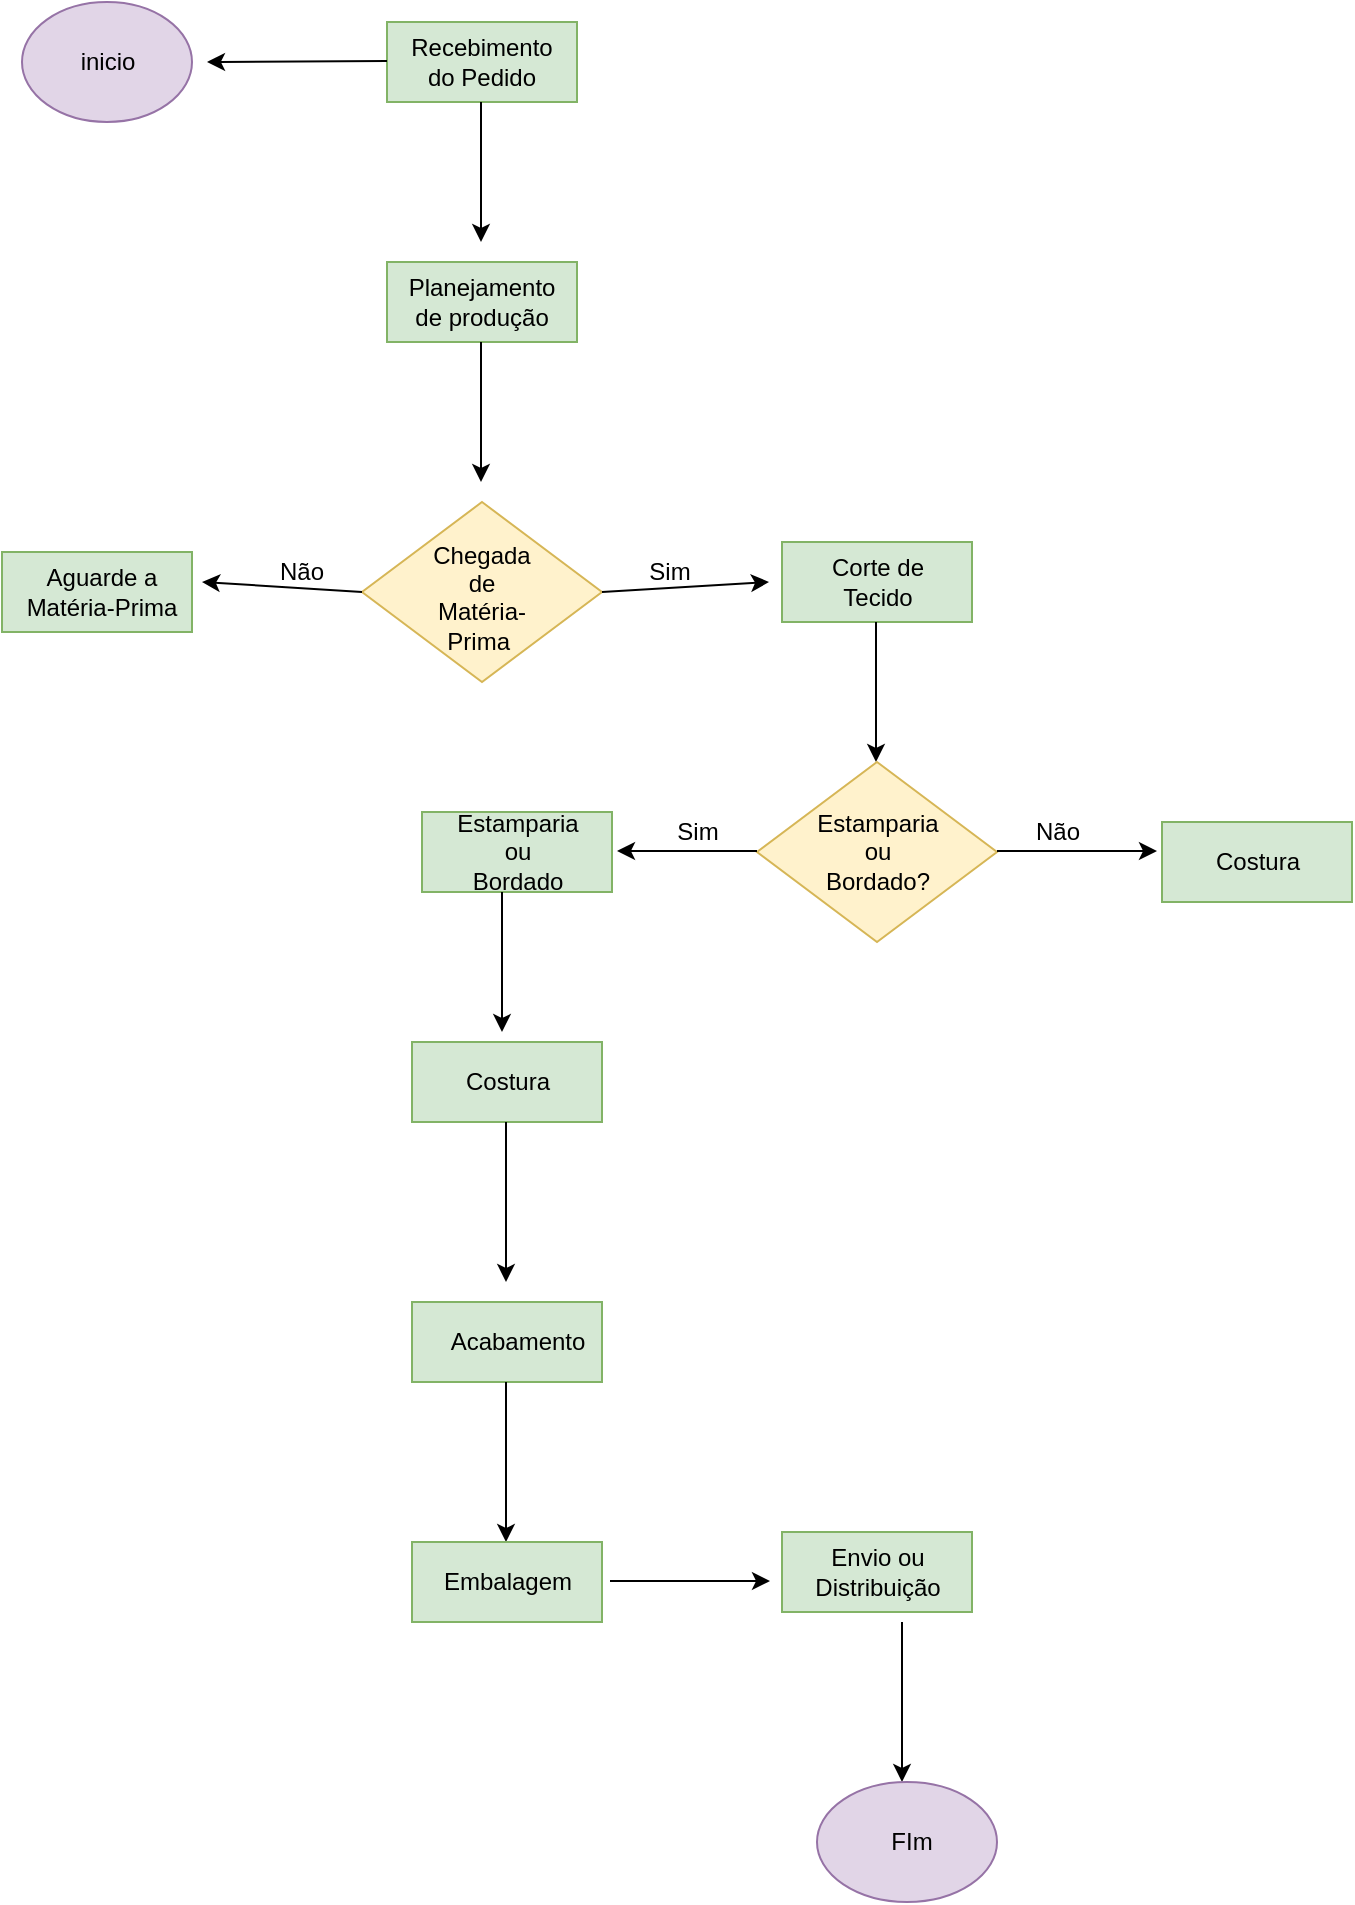 <mxfile version="24.4.5" type="device" pages="2">
  <diagram name="Página-1" id="n4F2fIXht7cokp8Ij1KM">
    <mxGraphModel dx="1434" dy="1951" grid="1" gridSize="10" guides="1" tooltips="1" connect="1" arrows="1" fold="1" page="1" pageScale="1" pageWidth="827" pageHeight="1169" math="0" shadow="0">
      <root>
        <mxCell id="0" />
        <mxCell id="1" parent="0" />
        <mxCell id="-QIOjVmuAW-Z_RPg6oBH-69" value="" style="rounded=0;whiteSpace=wrap;html=1;fillColor=#d5e8d4;strokeColor=#82b366;" vertex="1" parent="1">
          <mxGeometry x="302.5" width="95" height="40" as="geometry" />
        </mxCell>
        <mxCell id="-QIOjVmuAW-Z_RPg6oBH-71" value="Recebimento do Pedido" style="text;html=1;align=center;verticalAlign=middle;whiteSpace=wrap;rounded=0;" vertex="1" parent="1">
          <mxGeometry x="320" y="5" width="60" height="30" as="geometry" />
        </mxCell>
        <mxCell id="-QIOjVmuAW-Z_RPg6oBH-76" value="" style="rounded=0;whiteSpace=wrap;html=1;fillColor=#d5e8d4;strokeColor=#82b366;" vertex="1" parent="1">
          <mxGeometry x="302.5" y="120" width="95" height="40" as="geometry" />
        </mxCell>
        <mxCell id="-QIOjVmuAW-Z_RPg6oBH-77" value="Planejamento de produção" style="text;html=1;align=center;verticalAlign=middle;whiteSpace=wrap;rounded=0;" vertex="1" parent="1">
          <mxGeometry x="320" y="125" width="60" height="30" as="geometry" />
        </mxCell>
        <mxCell id="-QIOjVmuAW-Z_RPg6oBH-88" value="" style="endArrow=classic;html=1;rounded=0;" edge="1" parent="1">
          <mxGeometry width="50" height="50" relative="1" as="geometry">
            <mxPoint x="349.5" y="40" as="sourcePoint" />
            <mxPoint x="349.5" y="110" as="targetPoint" />
          </mxGeometry>
        </mxCell>
        <mxCell id="-QIOjVmuAW-Z_RPg6oBH-90" value="" style="endArrow=classic;html=1;rounded=0;" edge="1" parent="1">
          <mxGeometry width="50" height="50" relative="1" as="geometry">
            <mxPoint x="349.5" y="160" as="sourcePoint" />
            <mxPoint x="349.5" y="230" as="targetPoint" />
          </mxGeometry>
        </mxCell>
        <mxCell id="-QIOjVmuAW-Z_RPg6oBH-91" value="" style="rhombus;whiteSpace=wrap;html=1;fillColor=#fff2cc;strokeColor=#d6b656;" vertex="1" parent="1">
          <mxGeometry x="290" y="240" width="120" height="90" as="geometry" />
        </mxCell>
        <mxCell id="-QIOjVmuAW-Z_RPg6oBH-92" value="Chegada de Matéria-Prima&amp;nbsp;&lt;div&gt;&lt;br&gt;&lt;/div&gt;" style="text;html=1;align=center;verticalAlign=middle;whiteSpace=wrap;rounded=0;" vertex="1" parent="1">
          <mxGeometry x="320" y="280" width="60" height="30" as="geometry" />
        </mxCell>
        <mxCell id="-QIOjVmuAW-Z_RPg6oBH-95" value="" style="endArrow=classic;html=1;rounded=0;exitX=1;exitY=0.5;exitDx=0;exitDy=0;" edge="1" parent="1" source="-QIOjVmuAW-Z_RPg6oBH-91">
          <mxGeometry width="50" height="50" relative="1" as="geometry">
            <mxPoint x="423.5" y="280" as="sourcePoint" />
            <mxPoint x="493.5" y="280" as="targetPoint" />
          </mxGeometry>
        </mxCell>
        <mxCell id="-QIOjVmuAW-Z_RPg6oBH-96" value="" style="endArrow=classic;html=1;rounded=0;exitX=0;exitY=0.5;exitDx=0;exitDy=0;" edge="1" parent="1" source="-QIOjVmuAW-Z_RPg6oBH-91">
          <mxGeometry width="50" height="50" relative="1" as="geometry">
            <mxPoint x="280" y="280.19" as="sourcePoint" />
            <mxPoint x="210" y="280" as="targetPoint" />
          </mxGeometry>
        </mxCell>
        <mxCell id="-QIOjVmuAW-Z_RPg6oBH-97" value="Sim" style="text;html=1;align=center;verticalAlign=middle;whiteSpace=wrap;rounded=0;" vertex="1" parent="1">
          <mxGeometry x="414" y="260" width="60" height="30" as="geometry" />
        </mxCell>
        <mxCell id="-QIOjVmuAW-Z_RPg6oBH-98" value="Não" style="text;html=1;align=center;verticalAlign=middle;whiteSpace=wrap;rounded=0;" vertex="1" parent="1">
          <mxGeometry x="230" y="260" width="60" height="30" as="geometry" />
        </mxCell>
        <mxCell id="-QIOjVmuAW-Z_RPg6oBH-99" value="" style="rounded=0;whiteSpace=wrap;html=1;fillColor=#d5e8d4;strokeColor=#82b366;" vertex="1" parent="1">
          <mxGeometry x="500" y="260" width="95" height="40" as="geometry" />
        </mxCell>
        <mxCell id="-QIOjVmuAW-Z_RPg6oBH-100" value="" style="rounded=0;whiteSpace=wrap;html=1;fillColor=#d5e8d4;strokeColor=#82b366;" vertex="1" parent="1">
          <mxGeometry x="110" y="265" width="95" height="40" as="geometry" />
        </mxCell>
        <mxCell id="-QIOjVmuAW-Z_RPg6oBH-101" value="Corte de Tecido" style="text;html=1;align=center;verticalAlign=middle;whiteSpace=wrap;rounded=0;" vertex="1" parent="1">
          <mxGeometry x="517.5" y="265" width="60" height="30" as="geometry" />
        </mxCell>
        <mxCell id="-QIOjVmuAW-Z_RPg6oBH-102" value="Aguarde a Matéria-Prima" style="text;html=1;align=center;verticalAlign=middle;whiteSpace=wrap;rounded=0;" vertex="1" parent="1">
          <mxGeometry x="115" y="270" width="90" height="30" as="geometry" />
        </mxCell>
        <mxCell id="-QIOjVmuAW-Z_RPg6oBH-103" value="" style="endArrow=classic;html=1;rounded=0;" edge="1" parent="1">
          <mxGeometry width="50" height="50" relative="1" as="geometry">
            <mxPoint x="547" y="300" as="sourcePoint" />
            <mxPoint x="547" y="370" as="targetPoint" />
          </mxGeometry>
        </mxCell>
        <mxCell id="-QIOjVmuAW-Z_RPg6oBH-105" value="Corte de Tecido" style="text;html=1;align=center;verticalAlign=middle;whiteSpace=wrap;rounded=0;" vertex="1" parent="1">
          <mxGeometry x="517.5" y="400" width="60" height="30" as="geometry" />
        </mxCell>
        <mxCell id="-QIOjVmuAW-Z_RPg6oBH-106" value="" style="rhombus;whiteSpace=wrap;html=1;fillColor=#fff2cc;strokeColor=#d6b656;" vertex="1" parent="1">
          <mxGeometry x="487.5" y="370" width="120" height="90" as="geometry" />
        </mxCell>
        <mxCell id="-QIOjVmuAW-Z_RPg6oBH-107" value="Estamparia ou Bordado?" style="text;html=1;align=center;verticalAlign=middle;whiteSpace=wrap;rounded=0;" vertex="1" parent="1">
          <mxGeometry x="517.5" y="400" width="60" height="30" as="geometry" />
        </mxCell>
        <mxCell id="-QIOjVmuAW-Z_RPg6oBH-110" value="" style="endArrow=classic;html=1;rounded=0;exitX=0.25;exitY=1;exitDx=0;exitDy=0;" edge="1" parent="1">
          <mxGeometry width="50" height="50" relative="1" as="geometry">
            <mxPoint x="487.5" y="414.5" as="sourcePoint" />
            <mxPoint x="487.5" y="414.5" as="targetPoint" />
          </mxGeometry>
        </mxCell>
        <mxCell id="-QIOjVmuAW-Z_RPg6oBH-114" value="" style="endArrow=classic;html=1;rounded=0;" edge="1" parent="1">
          <mxGeometry width="50" height="50" relative="1" as="geometry">
            <mxPoint x="487.5" y="414.5" as="sourcePoint" />
            <mxPoint x="417.5" y="414.5" as="targetPoint" />
          </mxGeometry>
        </mxCell>
        <mxCell id="-QIOjVmuAW-Z_RPg6oBH-118" value="Sim" style="text;html=1;align=center;verticalAlign=middle;whiteSpace=wrap;rounded=0;" vertex="1" parent="1">
          <mxGeometry x="427.5" y="390" width="60" height="30" as="geometry" />
        </mxCell>
        <mxCell id="-QIOjVmuAW-Z_RPg6oBH-119" value="" style="rounded=0;whiteSpace=wrap;html=1;fillColor=#d5e8d4;strokeColor=#82b366;" vertex="1" parent="1">
          <mxGeometry x="320" y="395" width="95" height="40" as="geometry" />
        </mxCell>
        <mxCell id="-QIOjVmuAW-Z_RPg6oBH-120" value="Estamparia ou Bordado" style="text;html=1;align=center;verticalAlign=middle;whiteSpace=wrap;rounded=0;" vertex="1" parent="1">
          <mxGeometry x="337.5" y="400" width="60" height="30" as="geometry" />
        </mxCell>
        <mxCell id="-QIOjVmuAW-Z_RPg6oBH-121" value="" style="endArrow=classic;html=1;rounded=0;" edge="1" parent="1">
          <mxGeometry width="50" height="50" relative="1" as="geometry">
            <mxPoint x="607.5" y="414.5" as="sourcePoint" />
            <mxPoint x="687.5" y="414.5" as="targetPoint" />
          </mxGeometry>
        </mxCell>
        <mxCell id="-QIOjVmuAW-Z_RPg6oBH-122" value="Não" style="text;html=1;align=center;verticalAlign=middle;whiteSpace=wrap;rounded=0;" vertex="1" parent="1">
          <mxGeometry x="607.5" y="390" width="60" height="30" as="geometry" />
        </mxCell>
        <mxCell id="-QIOjVmuAW-Z_RPg6oBH-123" value="" style="rounded=0;whiteSpace=wrap;html=1;fillColor=#d5e8d4;strokeColor=#82b366;" vertex="1" parent="1">
          <mxGeometry x="690" y="400" width="95" height="40" as="geometry" />
        </mxCell>
        <mxCell id="-QIOjVmuAW-Z_RPg6oBH-124" value="Costura" style="text;html=1;align=center;verticalAlign=middle;whiteSpace=wrap;rounded=0;" vertex="1" parent="1">
          <mxGeometry x="707.5" y="405" width="60" height="30" as="geometry" />
        </mxCell>
        <mxCell id="-QIOjVmuAW-Z_RPg6oBH-125" value="" style="endArrow=classic;html=1;rounded=0;" edge="1" parent="1">
          <mxGeometry width="50" height="50" relative="1" as="geometry">
            <mxPoint x="360" y="435" as="sourcePoint" />
            <mxPoint x="360" y="505" as="targetPoint" />
          </mxGeometry>
        </mxCell>
        <mxCell id="-QIOjVmuAW-Z_RPg6oBH-126" value="" style="rounded=0;whiteSpace=wrap;html=1;fillColor=#d5e8d4;strokeColor=#82b366;" vertex="1" parent="1">
          <mxGeometry x="315" y="510" width="95" height="40" as="geometry" />
        </mxCell>
        <mxCell id="-QIOjVmuAW-Z_RPg6oBH-127" value="Costura" style="text;html=1;align=center;verticalAlign=middle;whiteSpace=wrap;rounded=0;" vertex="1" parent="1">
          <mxGeometry x="332.5" y="515" width="60" height="30" as="geometry" />
        </mxCell>
        <mxCell id="-QIOjVmuAW-Z_RPg6oBH-128" value="" style="endArrow=classic;html=1;rounded=0;" edge="1" parent="1">
          <mxGeometry width="50" height="50" relative="1" as="geometry">
            <mxPoint x="362" y="550" as="sourcePoint" />
            <mxPoint x="362" y="630" as="targetPoint" />
          </mxGeometry>
        </mxCell>
        <mxCell id="-QIOjVmuAW-Z_RPg6oBH-129" value="" style="rounded=0;whiteSpace=wrap;html=1;fillColor=#d5e8d4;strokeColor=#82b366;" vertex="1" parent="1">
          <mxGeometry x="315" y="640" width="95" height="40" as="geometry" />
        </mxCell>
        <mxCell id="-QIOjVmuAW-Z_RPg6oBH-130" value="Acabamento" style="text;html=1;align=center;verticalAlign=middle;whiteSpace=wrap;rounded=0;" vertex="1" parent="1">
          <mxGeometry x="337.5" y="645" width="60" height="30" as="geometry" />
        </mxCell>
        <mxCell id="-QIOjVmuAW-Z_RPg6oBH-131" value="" style="endArrow=classic;html=1;rounded=0;" edge="1" parent="1">
          <mxGeometry width="50" height="50" relative="1" as="geometry">
            <mxPoint x="362" y="680" as="sourcePoint" />
            <mxPoint x="362" y="760" as="targetPoint" />
          </mxGeometry>
        </mxCell>
        <mxCell id="-QIOjVmuAW-Z_RPg6oBH-132" value="" style="rounded=0;whiteSpace=wrap;html=1;fillColor=#d5e8d4;strokeColor=#82b366;" vertex="1" parent="1">
          <mxGeometry x="315" y="760" width="95" height="40" as="geometry" />
        </mxCell>
        <mxCell id="-QIOjVmuAW-Z_RPg6oBH-134" value="Embalagem" style="text;html=1;align=center;verticalAlign=middle;whiteSpace=wrap;rounded=0;" vertex="1" parent="1">
          <mxGeometry x="332.5" y="765" width="60" height="30" as="geometry" />
        </mxCell>
        <mxCell id="-QIOjVmuAW-Z_RPg6oBH-135" value="" style="endArrow=classic;html=1;rounded=0;" edge="1" parent="1">
          <mxGeometry width="50" height="50" relative="1" as="geometry">
            <mxPoint x="414" y="779.5" as="sourcePoint" />
            <mxPoint x="494" y="779.5" as="targetPoint" />
          </mxGeometry>
        </mxCell>
        <mxCell id="-QIOjVmuAW-Z_RPg6oBH-136" value="" style="rounded=0;whiteSpace=wrap;html=1;fillColor=#d5e8d4;strokeColor=#82b366;" vertex="1" parent="1">
          <mxGeometry x="500" y="755" width="95" height="40" as="geometry" />
        </mxCell>
        <mxCell id="-QIOjVmuAW-Z_RPg6oBH-137" value="Envio ou Distribuição" style="text;html=1;align=center;verticalAlign=middle;whiteSpace=wrap;rounded=0;" vertex="1" parent="1">
          <mxGeometry x="517.5" y="760" width="60" height="30" as="geometry" />
        </mxCell>
        <mxCell id="-QIOjVmuAW-Z_RPg6oBH-138" value="" style="endArrow=classic;html=1;rounded=0;" edge="1" parent="1">
          <mxGeometry width="50" height="50" relative="1" as="geometry">
            <mxPoint x="302.5" y="19.5" as="sourcePoint" />
            <mxPoint x="212.5" y="20" as="targetPoint" />
          </mxGeometry>
        </mxCell>
        <mxCell id="-QIOjVmuAW-Z_RPg6oBH-139" value="" style="ellipse;whiteSpace=wrap;html=1;fillColor=#e1d5e7;strokeColor=#9673a6;" vertex="1" parent="1">
          <mxGeometry x="120" y="-10" width="85" height="60" as="geometry" />
        </mxCell>
        <mxCell id="-QIOjVmuAW-Z_RPg6oBH-140" value="inicio" style="text;html=1;align=center;verticalAlign=middle;whiteSpace=wrap;rounded=0;" vertex="1" parent="1">
          <mxGeometry x="132.5" y="5" width="60" height="30" as="geometry" />
        </mxCell>
        <mxCell id="-QIOjVmuAW-Z_RPg6oBH-141" value="" style="endArrow=classic;html=1;rounded=0;" edge="1" parent="1">
          <mxGeometry width="50" height="50" relative="1" as="geometry">
            <mxPoint x="560" y="800" as="sourcePoint" />
            <mxPoint x="560" y="880" as="targetPoint" />
            <Array as="points">
              <mxPoint x="560" y="870" />
            </Array>
          </mxGeometry>
        </mxCell>
        <mxCell id="-QIOjVmuAW-Z_RPg6oBH-142" value="" style="ellipse;whiteSpace=wrap;html=1;fillColor=#e1d5e7;strokeColor=#9673a6;" vertex="1" parent="1">
          <mxGeometry x="517.5" y="880" width="90" height="60" as="geometry" />
        </mxCell>
        <mxCell id="-QIOjVmuAW-Z_RPg6oBH-143" value="FIm" style="text;html=1;align=center;verticalAlign=middle;whiteSpace=wrap;rounded=0;" vertex="1" parent="1">
          <mxGeometry x="535" y="895" width="60" height="30" as="geometry" />
        </mxCell>
      </root>
    </mxGraphModel>
  </diagram>
  <diagram id="AqQXITIFxmbpZis7r4Wy" name="Página-2">
    <mxGraphModel grid="1" page="1" gridSize="10" guides="1" tooltips="1" connect="1" arrows="1" fold="1" pageScale="1" pageWidth="827" pageHeight="1169" math="0" shadow="0">
      <root>
        <mxCell id="0" />
        <mxCell id="1" parent="0" />
      </root>
    </mxGraphModel>
  </diagram>
</mxfile>
